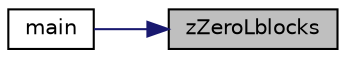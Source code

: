digraph "zZeroLblocks"
{
 // LATEX_PDF_SIZE
  edge [fontname="Helvetica",fontsize="10",labelfontname="Helvetica",labelfontsize="10"];
  node [fontname="Helvetica",fontsize="10",shape=record];
  rankdir="RL";
  Node1 [label="zZeroLblocks",height=0.2,width=0.4,color="black", fillcolor="grey75", style="filled", fontcolor="black",tooltip="Sets all entries of matrix L to zero."];
  Node1 -> Node2 [dir="back",color="midnightblue",fontsize="10",style="solid",fontname="Helvetica"];
  Node2 [label="main",height=0.2,width=0.4,color="black", fillcolor="white", style="filled",URL="$pzdrive3_8c.html#a0ddf1224851353fc92bfbff6f499fa97",tooltip=" "];
}
